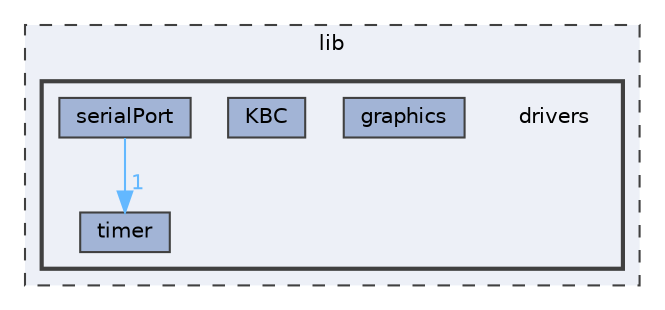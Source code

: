digraph "lib/drivers"
{
 // LATEX_PDF_SIZE
  bgcolor="transparent";
  edge [fontname=Helvetica,fontsize=10,labelfontname=Helvetica,labelfontsize=10];
  node [fontname=Helvetica,fontsize=10,shape=box,height=0.2,width=0.4];
  compound=true
  subgraph clusterdir_97aefd0d527b934f1d99a682da8fe6a9 {
    graph [ bgcolor="#edf0f7", pencolor="grey25", label="lib", fontname=Helvetica,fontsize=10 style="filled,dashed", URL="dir_97aefd0d527b934f1d99a682da8fe6a9.html",tooltip=""]
  subgraph clusterdir_47dd3e7e38a2e0ce703a37c1012486e7 {
    graph [ bgcolor="#edf0f7", pencolor="grey25", label="", fontname=Helvetica,fontsize=10 style="filled,bold", URL="dir_47dd3e7e38a2e0ce703a37c1012486e7.html",tooltip=""]
    dir_47dd3e7e38a2e0ce703a37c1012486e7 [shape=plaintext, label="drivers"];
  dir_af29ab96caadf4e95761d082cfae7187 [label="graphics", fillcolor="#a2b4d6", color="grey25", style="filled", URL="dir_af29ab96caadf4e95761d082cfae7187.html",tooltip=""];
  dir_24946385b101aa71497cd6c74389c7ed [label="KBC", fillcolor="#a2b4d6", color="grey25", style="filled", URL="dir_24946385b101aa71497cd6c74389c7ed.html",tooltip=""];
  dir_588c5e4fd88a8cb74b371dfcb252fa06 [label="serialPort", fillcolor="#a2b4d6", color="grey25", style="filled", URL="dir_588c5e4fd88a8cb74b371dfcb252fa06.html",tooltip=""];
  dir_ede76fce9384e5a7add0e10ae75c623a [label="timer", fillcolor="#a2b4d6", color="grey25", style="filled", URL="dir_ede76fce9384e5a7add0e10ae75c623a.html",tooltip=""];
  }
  }
  dir_588c5e4fd88a8cb74b371dfcb252fa06->dir_ede76fce9384e5a7add0e10ae75c623a [headlabel="1", labeldistance=1.5 headhref="dir_000006_000008.html" color="steelblue1" fontcolor="steelblue1"];
}
